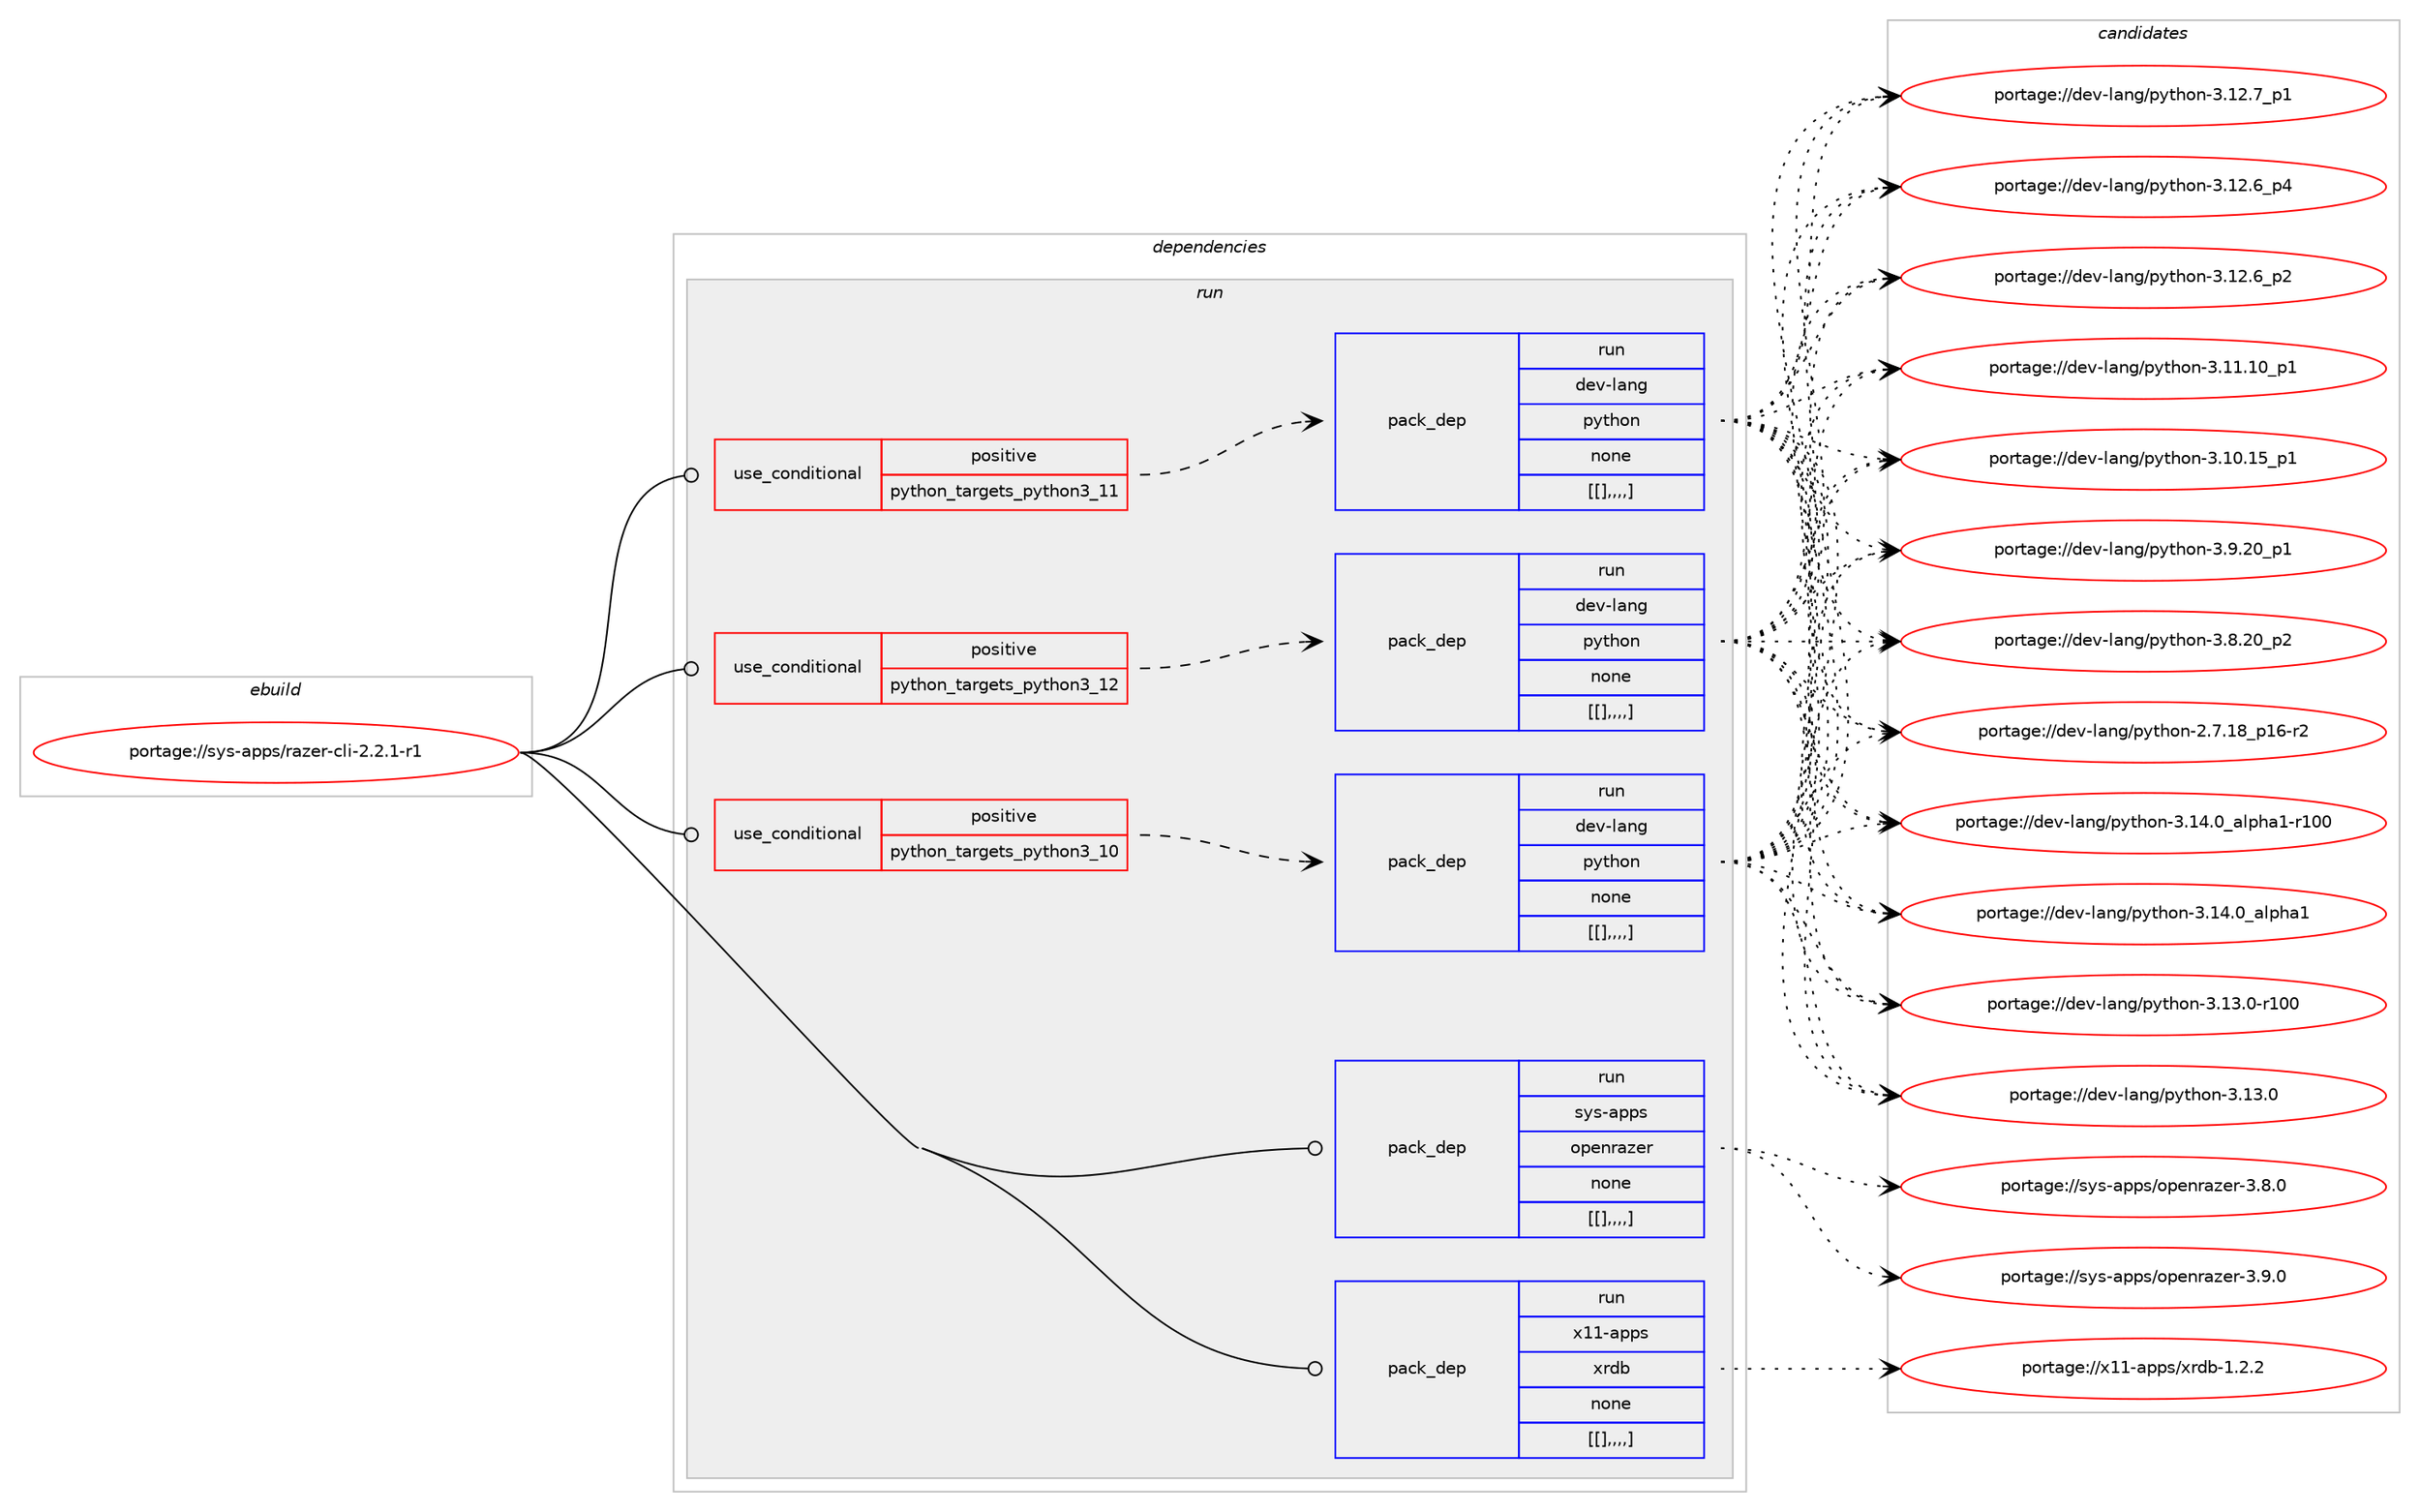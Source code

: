 digraph prolog {

# *************
# Graph options
# *************

newrank=true;
concentrate=true;
compound=true;
graph [rankdir=LR,fontname=Helvetica,fontsize=10,ranksep=1.5];#, ranksep=2.5, nodesep=0.2];
edge  [arrowhead=vee];
node  [fontname=Helvetica,fontsize=10];

# **********
# The ebuild
# **********

subgraph cluster_leftcol {
color=gray;
label=<<i>ebuild</i>>;
id [label="portage://sys-apps/razer-cli-2.2.1-r1", color=red, width=4, href="../sys-apps/razer-cli-2.2.1-r1.svg"];
}

# ****************
# The dependencies
# ****************

subgraph cluster_midcol {
color=gray;
label=<<i>dependencies</i>>;
subgraph cluster_compile {
fillcolor="#eeeeee";
style=filled;
label=<<i>compile</i>>;
}
subgraph cluster_compileandrun {
fillcolor="#eeeeee";
style=filled;
label=<<i>compile and run</i>>;
}
subgraph cluster_run {
fillcolor="#eeeeee";
style=filled;
label=<<i>run</i>>;
subgraph cond118346 {
dependency445691 [label=<<TABLE BORDER="0" CELLBORDER="1" CELLSPACING="0" CELLPADDING="4"><TR><TD ROWSPAN="3" CELLPADDING="10">use_conditional</TD></TR><TR><TD>positive</TD></TR><TR><TD>python_targets_python3_10</TD></TR></TABLE>>, shape=none, color=red];
subgraph pack324157 {
dependency445733 [label=<<TABLE BORDER="0" CELLBORDER="1" CELLSPACING="0" CELLPADDING="4" WIDTH="220"><TR><TD ROWSPAN="6" CELLPADDING="30">pack_dep</TD></TR><TR><TD WIDTH="110">run</TD></TR><TR><TD>dev-lang</TD></TR><TR><TD>python</TD></TR><TR><TD>none</TD></TR><TR><TD>[[],,,,]</TD></TR></TABLE>>, shape=none, color=blue];
}
dependency445691:e -> dependency445733:w [weight=20,style="dashed",arrowhead="vee"];
}
id:e -> dependency445691:w [weight=20,style="solid",arrowhead="odot"];
subgraph cond118374 {
dependency445761 [label=<<TABLE BORDER="0" CELLBORDER="1" CELLSPACING="0" CELLPADDING="4"><TR><TD ROWSPAN="3" CELLPADDING="10">use_conditional</TD></TR><TR><TD>positive</TD></TR><TR><TD>python_targets_python3_11</TD></TR></TABLE>>, shape=none, color=red];
subgraph pack324221 {
dependency445780 [label=<<TABLE BORDER="0" CELLBORDER="1" CELLSPACING="0" CELLPADDING="4" WIDTH="220"><TR><TD ROWSPAN="6" CELLPADDING="30">pack_dep</TD></TR><TR><TD WIDTH="110">run</TD></TR><TR><TD>dev-lang</TD></TR><TR><TD>python</TD></TR><TR><TD>none</TD></TR><TR><TD>[[],,,,]</TD></TR></TABLE>>, shape=none, color=blue];
}
dependency445761:e -> dependency445780:w [weight=20,style="dashed",arrowhead="vee"];
}
id:e -> dependency445761:w [weight=20,style="solid",arrowhead="odot"];
subgraph cond118393 {
dependency445840 [label=<<TABLE BORDER="0" CELLBORDER="1" CELLSPACING="0" CELLPADDING="4"><TR><TD ROWSPAN="3" CELLPADDING="10">use_conditional</TD></TR><TR><TD>positive</TD></TR><TR><TD>python_targets_python3_12</TD></TR></TABLE>>, shape=none, color=red];
subgraph pack324272 {
dependency445859 [label=<<TABLE BORDER="0" CELLBORDER="1" CELLSPACING="0" CELLPADDING="4" WIDTH="220"><TR><TD ROWSPAN="6" CELLPADDING="30">pack_dep</TD></TR><TR><TD WIDTH="110">run</TD></TR><TR><TD>dev-lang</TD></TR><TR><TD>python</TD></TR><TR><TD>none</TD></TR><TR><TD>[[],,,,]</TD></TR></TABLE>>, shape=none, color=blue];
}
dependency445840:e -> dependency445859:w [weight=20,style="dashed",arrowhead="vee"];
}
id:e -> dependency445840:w [weight=20,style="solid",arrowhead="odot"];
subgraph pack324274 {
dependency445864 [label=<<TABLE BORDER="0" CELLBORDER="1" CELLSPACING="0" CELLPADDING="4" WIDTH="220"><TR><TD ROWSPAN="6" CELLPADDING="30">pack_dep</TD></TR><TR><TD WIDTH="110">run</TD></TR><TR><TD>sys-apps</TD></TR><TR><TD>openrazer</TD></TR><TR><TD>none</TD></TR><TR><TD>[[],,,,]</TD></TR></TABLE>>, shape=none, color=blue];
}
id:e -> dependency445864:w [weight=20,style="solid",arrowhead="odot"];
subgraph pack324280 {
dependency445883 [label=<<TABLE BORDER="0" CELLBORDER="1" CELLSPACING="0" CELLPADDING="4" WIDTH="220"><TR><TD ROWSPAN="6" CELLPADDING="30">pack_dep</TD></TR><TR><TD WIDTH="110">run</TD></TR><TR><TD>x11-apps</TD></TR><TR><TD>xrdb</TD></TR><TR><TD>none</TD></TR><TR><TD>[[],,,,]</TD></TR></TABLE>>, shape=none, color=blue];
}
id:e -> dependency445883:w [weight=20,style="solid",arrowhead="odot"];
}
}

# **************
# The candidates
# **************

subgraph cluster_choices {
rank=same;
color=gray;
label=<<i>candidates</i>>;

subgraph choice323970 {
color=black;
nodesep=1;
choice100101118451089711010347112121116104111110455146495246489597108112104974945114494848 [label="portage://dev-lang/python-3.14.0_alpha1-r100", color=red, width=4,href="../dev-lang/python-3.14.0_alpha1-r100.svg"];
choice1001011184510897110103471121211161041111104551464952464895971081121049749 [label="portage://dev-lang/python-3.14.0_alpha1", color=red, width=4,href="../dev-lang/python-3.14.0_alpha1.svg"];
choice1001011184510897110103471121211161041111104551464951464845114494848 [label="portage://dev-lang/python-3.13.0-r100", color=red, width=4,href="../dev-lang/python-3.13.0-r100.svg"];
choice10010111845108971101034711212111610411111045514649514648 [label="portage://dev-lang/python-3.13.0", color=red, width=4,href="../dev-lang/python-3.13.0.svg"];
choice100101118451089711010347112121116104111110455146495046559511249 [label="portage://dev-lang/python-3.12.7_p1", color=red, width=4,href="../dev-lang/python-3.12.7_p1.svg"];
choice100101118451089711010347112121116104111110455146495046549511252 [label="portage://dev-lang/python-3.12.6_p4", color=red, width=4,href="../dev-lang/python-3.12.6_p4.svg"];
choice100101118451089711010347112121116104111110455146495046549511250 [label="portage://dev-lang/python-3.12.6_p2", color=red, width=4,href="../dev-lang/python-3.12.6_p2.svg"];
choice10010111845108971101034711212111610411111045514649494649489511249 [label="portage://dev-lang/python-3.11.10_p1", color=red, width=4,href="../dev-lang/python-3.11.10_p1.svg"];
choice10010111845108971101034711212111610411111045514649484649539511249 [label="portage://dev-lang/python-3.10.15_p1", color=red, width=4,href="../dev-lang/python-3.10.15_p1.svg"];
choice100101118451089711010347112121116104111110455146574650489511249 [label="portage://dev-lang/python-3.9.20_p1", color=red, width=4,href="../dev-lang/python-3.9.20_p1.svg"];
choice100101118451089711010347112121116104111110455146564650489511250 [label="portage://dev-lang/python-3.8.20_p2", color=red, width=4,href="../dev-lang/python-3.8.20_p2.svg"];
choice100101118451089711010347112121116104111110455046554649569511249544511450 [label="portage://dev-lang/python-2.7.18_p16-r2", color=red, width=4,href="../dev-lang/python-2.7.18_p16-r2.svg"];
dependency445733:e -> choice100101118451089711010347112121116104111110455146495246489597108112104974945114494848:w [style=dotted,weight="100"];
dependency445733:e -> choice1001011184510897110103471121211161041111104551464952464895971081121049749:w [style=dotted,weight="100"];
dependency445733:e -> choice1001011184510897110103471121211161041111104551464951464845114494848:w [style=dotted,weight="100"];
dependency445733:e -> choice10010111845108971101034711212111610411111045514649514648:w [style=dotted,weight="100"];
dependency445733:e -> choice100101118451089711010347112121116104111110455146495046559511249:w [style=dotted,weight="100"];
dependency445733:e -> choice100101118451089711010347112121116104111110455146495046549511252:w [style=dotted,weight="100"];
dependency445733:e -> choice100101118451089711010347112121116104111110455146495046549511250:w [style=dotted,weight="100"];
dependency445733:e -> choice10010111845108971101034711212111610411111045514649494649489511249:w [style=dotted,weight="100"];
dependency445733:e -> choice10010111845108971101034711212111610411111045514649484649539511249:w [style=dotted,weight="100"];
dependency445733:e -> choice100101118451089711010347112121116104111110455146574650489511249:w [style=dotted,weight="100"];
dependency445733:e -> choice100101118451089711010347112121116104111110455146564650489511250:w [style=dotted,weight="100"];
dependency445733:e -> choice100101118451089711010347112121116104111110455046554649569511249544511450:w [style=dotted,weight="100"];
}
subgraph choice323973 {
color=black;
nodesep=1;
choice100101118451089711010347112121116104111110455146495246489597108112104974945114494848 [label="portage://dev-lang/python-3.14.0_alpha1-r100", color=red, width=4,href="../dev-lang/python-3.14.0_alpha1-r100.svg"];
choice1001011184510897110103471121211161041111104551464952464895971081121049749 [label="portage://dev-lang/python-3.14.0_alpha1", color=red, width=4,href="../dev-lang/python-3.14.0_alpha1.svg"];
choice1001011184510897110103471121211161041111104551464951464845114494848 [label="portage://dev-lang/python-3.13.0-r100", color=red, width=4,href="../dev-lang/python-3.13.0-r100.svg"];
choice10010111845108971101034711212111610411111045514649514648 [label="portage://dev-lang/python-3.13.0", color=red, width=4,href="../dev-lang/python-3.13.0.svg"];
choice100101118451089711010347112121116104111110455146495046559511249 [label="portage://dev-lang/python-3.12.7_p1", color=red, width=4,href="../dev-lang/python-3.12.7_p1.svg"];
choice100101118451089711010347112121116104111110455146495046549511252 [label="portage://dev-lang/python-3.12.6_p4", color=red, width=4,href="../dev-lang/python-3.12.6_p4.svg"];
choice100101118451089711010347112121116104111110455146495046549511250 [label="portage://dev-lang/python-3.12.6_p2", color=red, width=4,href="../dev-lang/python-3.12.6_p2.svg"];
choice10010111845108971101034711212111610411111045514649494649489511249 [label="portage://dev-lang/python-3.11.10_p1", color=red, width=4,href="../dev-lang/python-3.11.10_p1.svg"];
choice10010111845108971101034711212111610411111045514649484649539511249 [label="portage://dev-lang/python-3.10.15_p1", color=red, width=4,href="../dev-lang/python-3.10.15_p1.svg"];
choice100101118451089711010347112121116104111110455146574650489511249 [label="portage://dev-lang/python-3.9.20_p1", color=red, width=4,href="../dev-lang/python-3.9.20_p1.svg"];
choice100101118451089711010347112121116104111110455146564650489511250 [label="portage://dev-lang/python-3.8.20_p2", color=red, width=4,href="../dev-lang/python-3.8.20_p2.svg"];
choice100101118451089711010347112121116104111110455046554649569511249544511450 [label="portage://dev-lang/python-2.7.18_p16-r2", color=red, width=4,href="../dev-lang/python-2.7.18_p16-r2.svg"];
dependency445780:e -> choice100101118451089711010347112121116104111110455146495246489597108112104974945114494848:w [style=dotted,weight="100"];
dependency445780:e -> choice1001011184510897110103471121211161041111104551464952464895971081121049749:w [style=dotted,weight="100"];
dependency445780:e -> choice1001011184510897110103471121211161041111104551464951464845114494848:w [style=dotted,weight="100"];
dependency445780:e -> choice10010111845108971101034711212111610411111045514649514648:w [style=dotted,weight="100"];
dependency445780:e -> choice100101118451089711010347112121116104111110455146495046559511249:w [style=dotted,weight="100"];
dependency445780:e -> choice100101118451089711010347112121116104111110455146495046549511252:w [style=dotted,weight="100"];
dependency445780:e -> choice100101118451089711010347112121116104111110455146495046549511250:w [style=dotted,weight="100"];
dependency445780:e -> choice10010111845108971101034711212111610411111045514649494649489511249:w [style=dotted,weight="100"];
dependency445780:e -> choice10010111845108971101034711212111610411111045514649484649539511249:w [style=dotted,weight="100"];
dependency445780:e -> choice100101118451089711010347112121116104111110455146574650489511249:w [style=dotted,weight="100"];
dependency445780:e -> choice100101118451089711010347112121116104111110455146564650489511250:w [style=dotted,weight="100"];
dependency445780:e -> choice100101118451089711010347112121116104111110455046554649569511249544511450:w [style=dotted,weight="100"];
}
subgraph choice323982 {
color=black;
nodesep=1;
choice100101118451089711010347112121116104111110455146495246489597108112104974945114494848 [label="portage://dev-lang/python-3.14.0_alpha1-r100", color=red, width=4,href="../dev-lang/python-3.14.0_alpha1-r100.svg"];
choice1001011184510897110103471121211161041111104551464952464895971081121049749 [label="portage://dev-lang/python-3.14.0_alpha1", color=red, width=4,href="../dev-lang/python-3.14.0_alpha1.svg"];
choice1001011184510897110103471121211161041111104551464951464845114494848 [label="portage://dev-lang/python-3.13.0-r100", color=red, width=4,href="../dev-lang/python-3.13.0-r100.svg"];
choice10010111845108971101034711212111610411111045514649514648 [label="portage://dev-lang/python-3.13.0", color=red, width=4,href="../dev-lang/python-3.13.0.svg"];
choice100101118451089711010347112121116104111110455146495046559511249 [label="portage://dev-lang/python-3.12.7_p1", color=red, width=4,href="../dev-lang/python-3.12.7_p1.svg"];
choice100101118451089711010347112121116104111110455146495046549511252 [label="portage://dev-lang/python-3.12.6_p4", color=red, width=4,href="../dev-lang/python-3.12.6_p4.svg"];
choice100101118451089711010347112121116104111110455146495046549511250 [label="portage://dev-lang/python-3.12.6_p2", color=red, width=4,href="../dev-lang/python-3.12.6_p2.svg"];
choice10010111845108971101034711212111610411111045514649494649489511249 [label="portage://dev-lang/python-3.11.10_p1", color=red, width=4,href="../dev-lang/python-3.11.10_p1.svg"];
choice10010111845108971101034711212111610411111045514649484649539511249 [label="portage://dev-lang/python-3.10.15_p1", color=red, width=4,href="../dev-lang/python-3.10.15_p1.svg"];
choice100101118451089711010347112121116104111110455146574650489511249 [label="portage://dev-lang/python-3.9.20_p1", color=red, width=4,href="../dev-lang/python-3.9.20_p1.svg"];
choice100101118451089711010347112121116104111110455146564650489511250 [label="portage://dev-lang/python-3.8.20_p2", color=red, width=4,href="../dev-lang/python-3.8.20_p2.svg"];
choice100101118451089711010347112121116104111110455046554649569511249544511450 [label="portage://dev-lang/python-2.7.18_p16-r2", color=red, width=4,href="../dev-lang/python-2.7.18_p16-r2.svg"];
dependency445859:e -> choice100101118451089711010347112121116104111110455146495246489597108112104974945114494848:w [style=dotted,weight="100"];
dependency445859:e -> choice1001011184510897110103471121211161041111104551464952464895971081121049749:w [style=dotted,weight="100"];
dependency445859:e -> choice1001011184510897110103471121211161041111104551464951464845114494848:w [style=dotted,weight="100"];
dependency445859:e -> choice10010111845108971101034711212111610411111045514649514648:w [style=dotted,weight="100"];
dependency445859:e -> choice100101118451089711010347112121116104111110455146495046559511249:w [style=dotted,weight="100"];
dependency445859:e -> choice100101118451089711010347112121116104111110455146495046549511252:w [style=dotted,weight="100"];
dependency445859:e -> choice100101118451089711010347112121116104111110455146495046549511250:w [style=dotted,weight="100"];
dependency445859:e -> choice10010111845108971101034711212111610411111045514649494649489511249:w [style=dotted,weight="100"];
dependency445859:e -> choice10010111845108971101034711212111610411111045514649484649539511249:w [style=dotted,weight="100"];
dependency445859:e -> choice100101118451089711010347112121116104111110455146574650489511249:w [style=dotted,weight="100"];
dependency445859:e -> choice100101118451089711010347112121116104111110455146564650489511250:w [style=dotted,weight="100"];
dependency445859:e -> choice100101118451089711010347112121116104111110455046554649569511249544511450:w [style=dotted,weight="100"];
}
subgraph choice323989 {
color=black;
nodesep=1;
choice11512111545971121121154711111210111011497122101114455146574648 [label="portage://sys-apps/openrazer-3.9.0", color=red, width=4,href="../sys-apps/openrazer-3.9.0.svg"];
choice11512111545971121121154711111210111011497122101114455146564648 [label="portage://sys-apps/openrazer-3.8.0", color=red, width=4,href="../sys-apps/openrazer-3.8.0.svg"];
dependency445864:e -> choice11512111545971121121154711111210111011497122101114455146574648:w [style=dotted,weight="100"];
dependency445864:e -> choice11512111545971121121154711111210111011497122101114455146564648:w [style=dotted,weight="100"];
}
subgraph choice323996 {
color=black;
nodesep=1;
choice120494945971121121154712011410098454946504650 [label="portage://x11-apps/xrdb-1.2.2", color=red, width=4,href="../x11-apps/xrdb-1.2.2.svg"];
dependency445883:e -> choice120494945971121121154712011410098454946504650:w [style=dotted,weight="100"];
}
}

}

